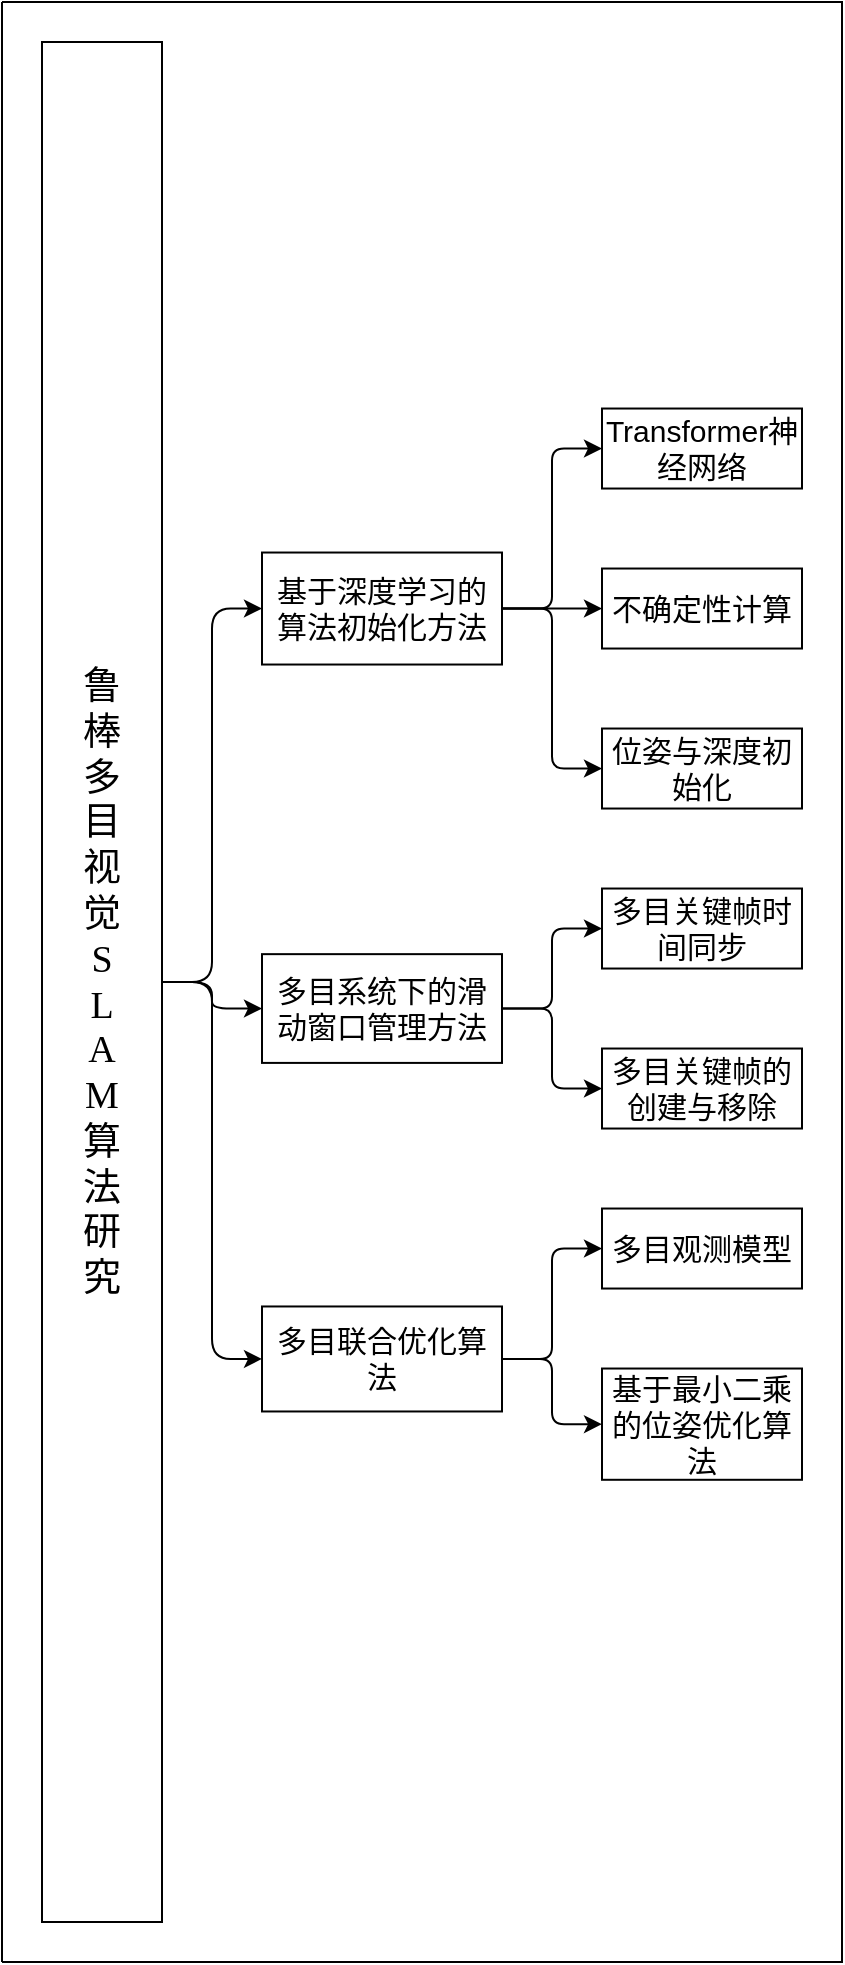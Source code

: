 <mxfile version="24.9.1" pages="2">
  <diagram name="第 1 页" id="YTN5t03ZE7oSlvA83yzv">
    <mxGraphModel dx="1379" dy="792" grid="1" gridSize="10" guides="1" tooltips="1" connect="1" arrows="1" fold="1" page="1" pageScale="1" pageWidth="827" pageHeight="1169" math="0" shadow="0">
      <root>
        <mxCell id="0" />
        <mxCell id="1" parent="0" />
        <mxCell id="3tO1dww3Jabi91UzTI4P-39" value="" style="swimlane;startSize=0;horizontal=0;childLayout=treeLayout;horizontalTree=1;sortEdges=1;resizable=0;containerType=tree;fontSize=12;flipH=0;flipV=0;fontFamily=Times New Roman;align=center;" vertex="1" parent="1">
          <mxGeometry x="110" y="910" width="420" height="980" as="geometry" />
        </mxCell>
        <mxCell id="3tO1dww3Jabi91UzTI4P-40" value="&lt;span style=&quot;font-family: &amp;quot;Times New Roman&amp;quot;; font-size: 19px; text-wrap-mode: nowrap;&quot;&gt;鲁&lt;/span&gt;&lt;div style=&quot;font-family: &amp;quot;Times New Roman&amp;quot;; font-size: 19px; text-wrap-mode: nowrap;&quot;&gt;棒&lt;/div&gt;&lt;div style=&quot;font-family: &amp;quot;Times New Roman&amp;quot;; font-size: 19px; text-wrap-mode: nowrap;&quot;&gt;多&lt;/div&gt;&lt;div style=&quot;font-family: &amp;quot;Times New Roman&amp;quot;; font-size: 19px; text-wrap-mode: nowrap;&quot;&gt;目&lt;/div&gt;&lt;div style=&quot;font-family: &amp;quot;Times New Roman&amp;quot;; font-size: 19px; text-wrap-mode: nowrap;&quot;&gt;视&lt;/div&gt;&lt;div style=&quot;font-family: &amp;quot;Times New Roman&amp;quot;; font-size: 19px; text-wrap-mode: nowrap;&quot;&gt;觉&lt;/div&gt;&lt;div style=&quot;font-family: &amp;quot;Times New Roman&amp;quot;; font-size: 19px; text-wrap-mode: nowrap;&quot;&gt;S&lt;/div&gt;&lt;div style=&quot;font-family: &amp;quot;Times New Roman&amp;quot;; font-size: 19px; text-wrap-mode: nowrap;&quot;&gt;L&lt;/div&gt;&lt;div style=&quot;font-family: &amp;quot;Times New Roman&amp;quot;; font-size: 19px; text-wrap-mode: nowrap;&quot;&gt;A&lt;/div&gt;&lt;div style=&quot;font-family: &amp;quot;Times New Roman&amp;quot;; font-size: 19px; text-wrap-mode: nowrap;&quot;&gt;M&lt;/div&gt;&lt;div style=&quot;font-family: &amp;quot;Times New Roman&amp;quot;; font-size: 19px; text-wrap-mode: nowrap;&quot;&gt;算&lt;/div&gt;&lt;div style=&quot;font-family: &amp;quot;Times New Roman&amp;quot;; font-size: 19px; text-wrap-mode: nowrap;&quot;&gt;法&lt;/div&gt;&lt;div style=&quot;font-family: &amp;quot;Times New Roman&amp;quot;; font-size: 19px; text-wrap-mode: nowrap;&quot;&gt;研&lt;/div&gt;&lt;div style=&quot;font-family: &amp;quot;Times New Roman&amp;quot;; font-size: 19px; text-wrap-mode: nowrap;&quot;&gt;究&lt;/div&gt;" style="whiteSpace=wrap;html=1;" vertex="1" parent="3tO1dww3Jabi91UzTI4P-39">
          <mxGeometry x="20" y="20" width="60" height="940" as="geometry" />
        </mxCell>
        <mxCell id="3tO1dww3Jabi91UzTI4P-41" value="基于深度学习的算法初始化方法" style="whiteSpace=wrap;html=1;fontSize=15;arcSize=12;" vertex="1" parent="3tO1dww3Jabi91UzTI4P-39">
          <mxGeometry x="130" y="275.264" width="120" height="56" as="geometry" />
        </mxCell>
        <mxCell id="3tO1dww3Jabi91UzTI4P-42" value="" style="edgeStyle=elbowEdgeStyle;elbow=horizontal;html=1;rounded=1;curved=0;sourcePerimeterSpacing=0;targetPerimeterSpacing=0;startSize=6;endSize=6;" edge="1" parent="3tO1dww3Jabi91UzTI4P-39" source="3tO1dww3Jabi91UzTI4P-40" target="3tO1dww3Jabi91UzTI4P-41">
          <mxGeometry relative="1" as="geometry" />
        </mxCell>
        <mxCell id="3tO1dww3Jabi91UzTI4P-43" value="多目系统下的滑动窗口管理方法" style="whiteSpace=wrap;html=1;fontSize=15;arcSize=12;" vertex="1" parent="3tO1dww3Jabi91UzTI4P-39">
          <mxGeometry x="130" y="476.074" width="120" height="54.38" as="geometry" />
        </mxCell>
        <mxCell id="3tO1dww3Jabi91UzTI4P-44" value="" style="edgeStyle=elbowEdgeStyle;elbow=horizontal;html=1;rounded=1;curved=0;sourcePerimeterSpacing=0;targetPerimeterSpacing=0;startSize=6;endSize=6;" edge="1" parent="3tO1dww3Jabi91UzTI4P-39" source="3tO1dww3Jabi91UzTI4P-40" target="3tO1dww3Jabi91UzTI4P-43">
          <mxGeometry relative="1" as="geometry" />
        </mxCell>
        <mxCell id="3tO1dww3Jabi91UzTI4P-46" value="" style="edgeStyle=elbowEdgeStyle;elbow=horizontal;html=1;rounded=1;curved=0;sourcePerimeterSpacing=0;targetPerimeterSpacing=0;startSize=6;endSize=6;" edge="1" target="3tO1dww3Jabi91UzTI4P-47" source="3tO1dww3Jabi91UzTI4P-40" parent="3tO1dww3Jabi91UzTI4P-39">
          <mxGeometry relative="1" as="geometry">
            <mxPoint x="140" y="1440" as="sourcePoint" />
          </mxGeometry>
        </mxCell>
        <mxCell id="3tO1dww3Jabi91UzTI4P-47" value="多目联合优化算法" style="whiteSpace=wrap;html=1;fontSize=15;arcSize=12;" vertex="1" parent="3tO1dww3Jabi91UzTI4P-39">
          <mxGeometry x="130" y="652.236" width="120" height="52.5" as="geometry" />
        </mxCell>
        <mxCell id="3tO1dww3Jabi91UzTI4P-70" value="" style="edgeStyle=elbowEdgeStyle;elbow=horizontal;html=1;rounded=1;curved=0;sourcePerimeterSpacing=0;targetPerimeterSpacing=0;startSize=6;endSize=6;fontSize=15;arcSize=12;" edge="1" target="3tO1dww3Jabi91UzTI4P-71" source="3tO1dww3Jabi91UzTI4P-47" parent="3tO1dww3Jabi91UzTI4P-39">
          <mxGeometry relative="1" as="geometry">
            <mxPoint x="190" y="1400" as="sourcePoint" />
          </mxGeometry>
        </mxCell>
        <mxCell id="3tO1dww3Jabi91UzTI4P-71" value="多目观测模型" style="whiteSpace=wrap;html=1;fontSize=15;arcSize=12;" vertex="1" parent="3tO1dww3Jabi91UzTI4P-39">
          <mxGeometry x="300" y="603.264" width="100" height="40" as="geometry" />
        </mxCell>
        <mxCell id="3tO1dww3Jabi91UzTI4P-72" value="" style="edgeStyle=elbowEdgeStyle;elbow=horizontal;html=1;rounded=1;curved=0;sourcePerimeterSpacing=0;targetPerimeterSpacing=0;startSize=6;endSize=6;fontSize=15;arcSize=12;" edge="1" target="3tO1dww3Jabi91UzTI4P-73" source="3tO1dww3Jabi91UzTI4P-47" parent="3tO1dww3Jabi91UzTI4P-39">
          <mxGeometry relative="1" as="geometry">
            <mxPoint x="340" y="1480" as="sourcePoint" />
          </mxGeometry>
        </mxCell>
        <mxCell id="3tO1dww3Jabi91UzTI4P-73" value="基于最小二乘的位姿优化算法" style="whiteSpace=wrap;html=1;fontSize=15;arcSize=12;" vertex="1" parent="3tO1dww3Jabi91UzTI4P-39">
          <mxGeometry x="300" y="683.264" width="100" height="55.63" as="geometry" />
        </mxCell>
        <mxCell id="3tO1dww3Jabi91UzTI4P-74" value="" style="edgeStyle=elbowEdgeStyle;elbow=horizontal;html=1;rounded=1;curved=0;sourcePerimeterSpacing=0;targetPerimeterSpacing=0;startSize=6;endSize=6;fontSize=15;arcSize=12;" edge="1" target="3tO1dww3Jabi91UzTI4P-75" source="3tO1dww3Jabi91UzTI4P-41" parent="3tO1dww3Jabi91UzTI4P-39">
          <mxGeometry relative="1" as="geometry">
            <mxPoint x="190" y="1400" as="sourcePoint" />
          </mxGeometry>
        </mxCell>
        <mxCell id="3tO1dww3Jabi91UzTI4P-75" value="Transformer神经网络" style="whiteSpace=wrap;html=1;fontSize=15;arcSize=12;" vertex="1" parent="3tO1dww3Jabi91UzTI4P-39">
          <mxGeometry x="300" y="203.264" width="100" height="40" as="geometry" />
        </mxCell>
        <mxCell id="3tO1dww3Jabi91UzTI4P-76" value="" style="edgeStyle=elbowEdgeStyle;elbow=horizontal;html=1;rounded=1;curved=0;sourcePerimeterSpacing=0;targetPerimeterSpacing=0;startSize=6;endSize=6;fontSize=15;arcSize=12;" edge="1" target="3tO1dww3Jabi91UzTI4P-77" source="3tO1dww3Jabi91UzTI4P-41" parent="3tO1dww3Jabi91UzTI4P-39">
          <mxGeometry relative="1" as="geometry">
            <mxPoint x="340" y="1304" as="sourcePoint" />
          </mxGeometry>
        </mxCell>
        <mxCell id="3tO1dww3Jabi91UzTI4P-77" value="不确定性计算" style="whiteSpace=wrap;html=1;fontSize=15;arcSize=12;" vertex="1" parent="3tO1dww3Jabi91UzTI4P-39">
          <mxGeometry x="300" y="283.264" width="100" height="40" as="geometry" />
        </mxCell>
        <mxCell id="3tO1dww3Jabi91UzTI4P-84" value="" style="edgeStyle=elbowEdgeStyle;elbow=horizontal;html=1;rounded=1;curved=0;sourcePerimeterSpacing=0;targetPerimeterSpacing=0;startSize=6;endSize=6;fontSize=15;arcSize=12;" edge="1" target="3tO1dww3Jabi91UzTI4P-85" source="3tO1dww3Jabi91UzTI4P-41" parent="3tO1dww3Jabi91UzTI4P-39">
          <mxGeometry relative="1" as="geometry">
            <mxPoint x="340" y="1275" as="sourcePoint" />
          </mxGeometry>
        </mxCell>
        <mxCell id="3tO1dww3Jabi91UzTI4P-85" value="位姿与深度初始化" style="whiteSpace=wrap;html=1;fontSize=15;arcSize=12;" vertex="1" parent="3tO1dww3Jabi91UzTI4P-39">
          <mxGeometry x="300" y="363.264" width="100" height="40" as="geometry" />
        </mxCell>
        <mxCell id="3tO1dww3Jabi91UzTI4P-86" value="" style="edgeStyle=elbowEdgeStyle;elbow=horizontal;html=1;rounded=1;curved=0;sourcePerimeterSpacing=0;targetPerimeterSpacing=0;startSize=6;endSize=6;fontSize=15;arcSize=12;" edge="1" target="3tO1dww3Jabi91UzTI4P-87" source="3tO1dww3Jabi91UzTI4P-43" parent="3tO1dww3Jabi91UzTI4P-39">
          <mxGeometry relative="1" as="geometry">
            <mxPoint x="190" y="1400" as="sourcePoint" />
          </mxGeometry>
        </mxCell>
        <mxCell id="3tO1dww3Jabi91UzTI4P-87" value="多目关键帧时间同步" style="whiteSpace=wrap;html=1;fontSize=15;arcSize=12;" vertex="1" parent="3tO1dww3Jabi91UzTI4P-39">
          <mxGeometry x="300" y="443.264" width="100" height="40" as="geometry" />
        </mxCell>
        <mxCell id="3tO1dww3Jabi91UzTI4P-88" value="" style="edgeStyle=elbowEdgeStyle;elbow=horizontal;html=1;rounded=1;curved=0;sourcePerimeterSpacing=0;targetPerimeterSpacing=0;startSize=6;endSize=6;fontSize=15;arcSize=12;" edge="1" target="3tO1dww3Jabi91UzTI4P-89" source="3tO1dww3Jabi91UzTI4P-43" parent="3tO1dww3Jabi91UzTI4P-39">
          <mxGeometry relative="1" as="geometry">
            <mxPoint x="340" y="1420" as="sourcePoint" />
          </mxGeometry>
        </mxCell>
        <mxCell id="3tO1dww3Jabi91UzTI4P-89" value="多目关键帧的创建与移除" style="whiteSpace=wrap;html=1;fontSize=15;arcSize=12;" vertex="1" parent="3tO1dww3Jabi91UzTI4P-39">
          <mxGeometry x="300" y="523.264" width="100" height="40" as="geometry" />
        </mxCell>
      </root>
    </mxGraphModel>
  </diagram>
  <diagram id="75oeJG5EG2bcpLaRuao6" name="第 2 页">
    <mxGraphModel dx="1379" dy="792" grid="1" gridSize="10" guides="1" tooltips="1" connect="1" arrows="1" fold="1" page="1" pageScale="1" pageWidth="827" pageHeight="1169" math="0" shadow="0">
      <root>
        <mxCell id="0" />
        <mxCell id="1" parent="0" />
        <mxCell id="cgobgHSFIdvSH6OUYrM0-1" value="鲁&lt;div&gt;棒&lt;/div&gt;&lt;div&gt;多&lt;/div&gt;&lt;div&gt;目&lt;/div&gt;&lt;div&gt;视&lt;/div&gt;&lt;div&gt;觉&lt;/div&gt;&lt;div&gt;S&lt;/div&gt;&lt;div&gt;L&lt;/div&gt;&lt;div&gt;A&lt;/div&gt;&lt;div&gt;M&lt;/div&gt;&lt;div&gt;算&lt;/div&gt;&lt;div&gt;法&lt;/div&gt;&lt;div&gt;研&lt;/div&gt;&lt;div&gt;究&lt;/div&gt;" style="rounded=0;html=1;align=center;horizontal=1;fontFamily=Times New Roman;verticalAlign=middle;fontSize=19;" vertex="1" parent="1">
          <mxGeometry x="90" y="80" width="50" height="660" as="geometry" />
        </mxCell>
        <mxCell id="cgobgHSFIdvSH6OUYrM0-2" style="edgeStyle=orthogonalEdgeStyle;rounded=0;orthogonalLoop=1;jettySize=auto;html=1;exitX=1;exitY=0.25;exitDx=0;exitDy=0;" edge="1" parent="1" source="cgobgHSFIdvSH6OUYrM0-1" target="cgobgHSFIdvSH6OUYrM0-3">
          <mxGeometry relative="1" as="geometry" />
        </mxCell>
        <mxCell id="cgobgHSFIdvSH6OUYrM0-3" value="基于深度学习的算法初始化方法" style="rounded=0;whiteSpace=wrap;html=1;" vertex="1" parent="1">
          <mxGeometry x="210" y="215" width="120" height="60" as="geometry" />
        </mxCell>
        <mxCell id="cgobgHSFIdvSH6OUYrM0-4" style="edgeStyle=orthogonalEdgeStyle;rounded=0;orthogonalLoop=1;jettySize=auto;html=1;exitX=1;exitY=0.5;exitDx=0;exitDy=0;" edge="1" parent="1" source="cgobgHSFIdvSH6OUYrM0-1" target="cgobgHSFIdvSH6OUYrM0-5">
          <mxGeometry relative="1" as="geometry">
            <mxPoint x="230" y="480" as="sourcePoint" />
          </mxGeometry>
        </mxCell>
        <mxCell id="cgobgHSFIdvSH6OUYrM0-5" value="关键帧挑选方法" style="rounded=0;whiteSpace=wrap;html=1;" vertex="1" parent="1">
          <mxGeometry x="210" y="380" width="120" height="60" as="geometry" />
        </mxCell>
        <mxCell id="cgobgHSFIdvSH6OUYrM0-6" style="edgeStyle=orthogonalEdgeStyle;rounded=0;orthogonalLoop=1;jettySize=auto;html=1;exitX=1;exitY=0.75;exitDx=0;exitDy=0;" edge="1" parent="1" source="cgobgHSFIdvSH6OUYrM0-1" target="cgobgHSFIdvSH6OUYrM0-7">
          <mxGeometry relative="1" as="geometry" />
        </mxCell>
        <mxCell id="cgobgHSFIdvSH6OUYrM0-7" value="多目联合优化算法" style="rounded=0;whiteSpace=wrap;html=1;" vertex="1" parent="1">
          <mxGeometry x="210" y="550" width="120" height="60" as="geometry" />
        </mxCell>
        <mxCell id="cgobgHSFIdvSH6OUYrM0-8" value="" style="swimlane;startSize=0;" vertex="1" parent="1">
          <mxGeometry x="360" y="140" width="350" height="200" as="geometry" />
        </mxCell>
        <mxCell id="cgobgHSFIdvSH6OUYrM0-9" value="" style="edgeStyle=orthogonalEdgeStyle;rounded=0;orthogonalLoop=1;jettySize=auto;html=1;" edge="1" parent="cgobgHSFIdvSH6OUYrM0-8" source="cgobgHSFIdvSH6OUYrM0-12" target="cgobgHSFIdvSH6OUYrM0-14">
          <mxGeometry relative="1" as="geometry" />
        </mxCell>
        <mxCell id="cgobgHSFIdvSH6OUYrM0-10" value="" style="edgeStyle=orthogonalEdgeStyle;rounded=0;orthogonalLoop=1;jettySize=auto;html=1;" edge="1" parent="cgobgHSFIdvSH6OUYrM0-8" source="cgobgHSFIdvSH6OUYrM0-12" target="cgobgHSFIdvSH6OUYrM0-14">
          <mxGeometry relative="1" as="geometry" />
        </mxCell>
        <mxCell id="cgobgHSFIdvSH6OUYrM0-11" value="" style="edgeStyle=orthogonalEdgeStyle;rounded=0;orthogonalLoop=1;jettySize=auto;html=1;" edge="1" parent="cgobgHSFIdvSH6OUYrM0-8" source="cgobgHSFIdvSH6OUYrM0-12" target="cgobgHSFIdvSH6OUYrM0-14">
          <mxGeometry relative="1" as="geometry" />
        </mxCell>
        <mxCell id="cgobgHSFIdvSH6OUYrM0-12" value="Transformer神经网络" style="rounded=0;whiteSpace=wrap;html=1;" vertex="1" parent="cgobgHSFIdvSH6OUYrM0-8">
          <mxGeometry x="30" y="25" width="120" height="30" as="geometry" />
        </mxCell>
        <mxCell id="cgobgHSFIdvSH6OUYrM0-13" value="位姿与深度初始化" style="rounded=0;whiteSpace=wrap;html=1;" vertex="1" parent="cgobgHSFIdvSH6OUYrM0-8">
          <mxGeometry x="30" y="85" width="120" height="30" as="geometry" />
        </mxCell>
        <mxCell id="cgobgHSFIdvSH6OUYrM0-14" value="" style="whiteSpace=wrap;html=1;rounded=0;" vertex="1" parent="cgobgHSFIdvSH6OUYrM0-8">
          <mxGeometry x="230" y="10" width="120" height="60" as="geometry" />
        </mxCell>
        <mxCell id="aePe4i4DS_q7KB96RT9s-1" value="&lt;p&gt;&lt;span style=&quot;text-wrap-mode: nowrap;&quot;&gt;基于投票的方式，cam1需要新建关键帧就举手并等待，当需要新建关键帧的cam数量超过阈值，统一新建关键帧。（存疑，若举手后长时间没有新建，则该cam跟踪已然失败）&lt;/span&gt;&lt;/p&gt;" style="text;html=1;align=center;verticalAlign=middle;rounded=0;whiteSpace=wrap;" vertex="1" parent="1">
          <mxGeometry x="480" y="820" width="90" height="50" as="geometry" />
        </mxCell>
      </root>
    </mxGraphModel>
  </diagram>
</mxfile>
